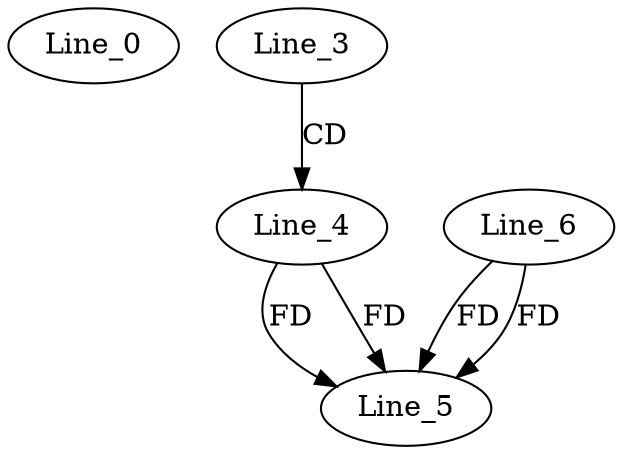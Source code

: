 digraph G {
  Line_0;
  Line_3;
  Line_4;
  Line_5;
  Line_5;
  Line_6;
  Line_3 -> Line_4 [ label="CD" ];
  Line_4 -> Line_5 [ label="FD" ];
  Line_4 -> Line_5 [ label="FD" ];
  Line_6 -> Line_5 [ label="FD" ];
  Line_6 -> Line_5 [ label="FD" ];
}
